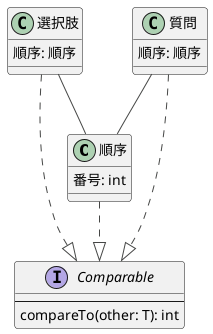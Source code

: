 @startuml
'https://plantuml.com/class-diagram

!theme toy

skinparam shadowing false
skinparam backgroundColor white
skinparam defaultFontName Cica

class 順序 {
    番号: int
}

class 選択肢 {
    順序: 順序
}

class 質問 {
    順序: 順序
}

interface Comparable {
--
compareTo(other: T): int
}

順序 ..|> Comparable
選択肢 -- 順序
選択肢 ..|> Comparable
質問 -- 順序
質問 ..|> Comparable

@enduml